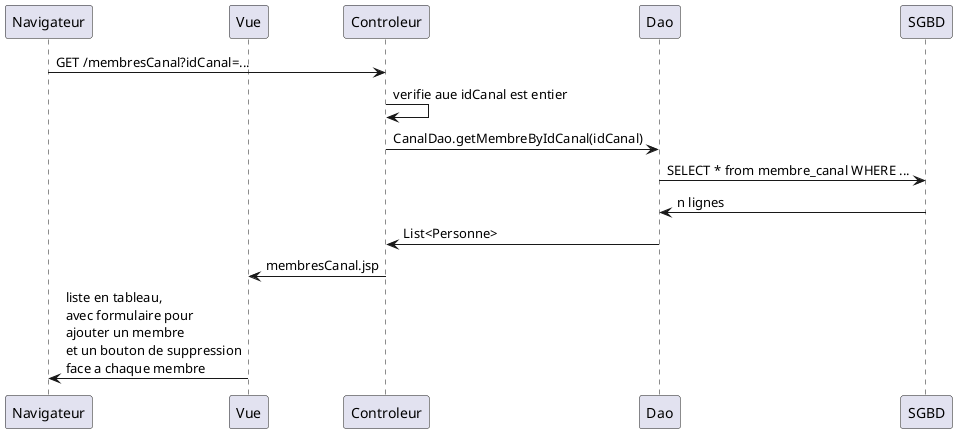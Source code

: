 @startuml
participant Navigateur
participant Vue
Navigateur -> Controleur : GET /membresCanal?idCanal=...
Controleur -> Controleur : verifie aue idCanal est entier
Controleur -> Dao : CanalDao.getMembreByIdCanal(idCanal)
Dao -> SGBD : SELECT * from membre_canal WHERE ...
SGBD -> Dao : n lignes
Dao -> Controleur : List<Personne>
Controleur -> Vue : membresCanal.jsp
Vue -> Navigateur : liste en tableau,\navec formulaire pour\najouter un membre\net un bouton de suppression\nface a chaque membre

@enduml
